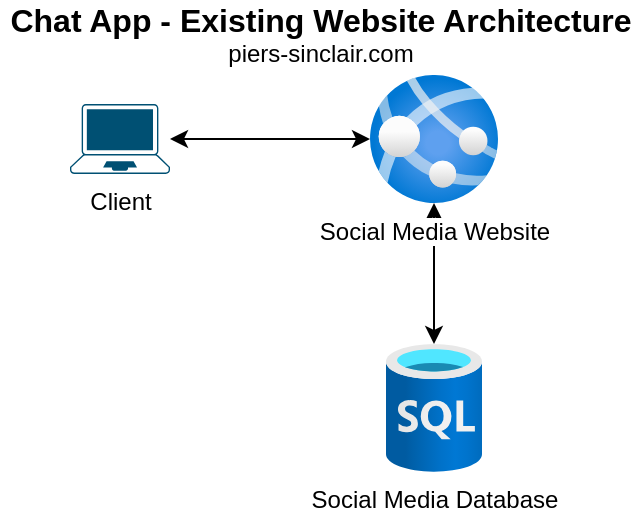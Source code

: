 <mxfile>
    <diagram id="pnvnSVLrPY8N83POa-B3" name="Page-1">
        <mxGraphModel dx="1156" dy="643" grid="1" gridSize="10" guides="1" tooltips="1" connect="1" arrows="1" fold="1" page="1" pageScale="1" pageWidth="850" pageHeight="1100" math="0" shadow="0">
            <root>
                <mxCell id="0"/>
                <mxCell id="1" parent="0"/>
                <mxCell id="2" value="Client" style="points=[[0.13,0.02,0],[0.5,0,0],[0.87,0.02,0],[0.885,0.4,0],[0.985,0.985,0],[0.5,1,0],[0.015,0.985,0],[0.115,0.4,0]];verticalLabelPosition=bottom;sketch=0;html=1;verticalAlign=top;aspect=fixed;align=center;pointerEvents=1;shape=mxgraph.cisco19.laptop;fillColor=#005073;strokeColor=none;" vertex="1" parent="1">
                    <mxGeometry x="60" y="150" width="50" height="35" as="geometry"/>
                </mxCell>
                <mxCell id="5" value="" style="edgeStyle=none;html=1;startArrow=classic;startFill=1;" edge="1" parent="1" source="3" target="4">
                    <mxGeometry relative="1" as="geometry"/>
                </mxCell>
                <mxCell id="6" value="" style="edgeStyle=none;html=1;startArrow=classic;startFill=1;" edge="1" parent="1" source="3" target="2">
                    <mxGeometry relative="1" as="geometry"/>
                </mxCell>
                <mxCell id="3" value="Social Media Website" style="aspect=fixed;html=1;points=[];align=center;image;fontSize=12;image=img/lib/azure2/app_services/App_Services.svg;" vertex="1" parent="1">
                    <mxGeometry x="210" y="135.5" width="64" height="64" as="geometry"/>
                </mxCell>
                <mxCell id="4" value="Social Media Database" style="aspect=fixed;html=1;points=[];align=center;image;fontSize=12;image=img/lib/azure2/databases/SQL_Database.svg;" vertex="1" parent="1">
                    <mxGeometry x="218" y="270" width="48" height="64" as="geometry"/>
                </mxCell>
                <mxCell id="7" value="&lt;font style=&quot;font-size: 16px;&quot;&gt;&lt;b&gt;Chat App - Existing Website Architecture&lt;br&gt;&lt;/b&gt;&lt;/font&gt;piers-sinclair.com" style="text;html=1;strokeColor=none;fillColor=none;align=center;verticalAlign=middle;whiteSpace=wrap;rounded=0;" vertex="1" parent="1">
                    <mxGeometry x="25" y="100" width="321" height="30" as="geometry"/>
                </mxCell>
            </root>
        </mxGraphModel>
    </diagram>
</mxfile>